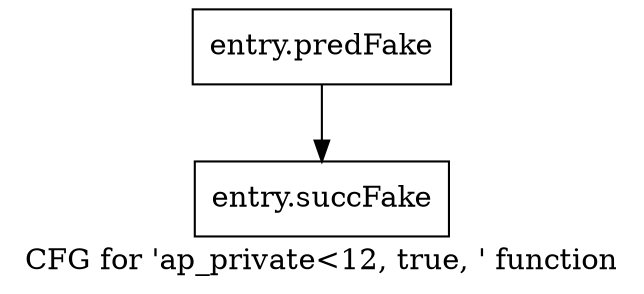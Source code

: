 digraph "CFG for 'ap_private\<12, true, ' function" {
	label="CFG for 'ap_private\<12, true, ' function";

	Node0x3d0d750 [shape=record,filename="",linenumber="",label="{entry.predFake}"];
	Node0x3d0d750 -> Node0x3e98200[ callList="" memoryops="" filename="/tools/Xilinx/Vitis_HLS/2022.1/include/etc/ap_private.h" execusionnum="3200"];
	Node0x3e98200 [shape=record,filename="/tools/Xilinx/Vitis_HLS/2022.1/include/etc/ap_private.h",linenumber="7216",label="{entry.succFake}"];
}
